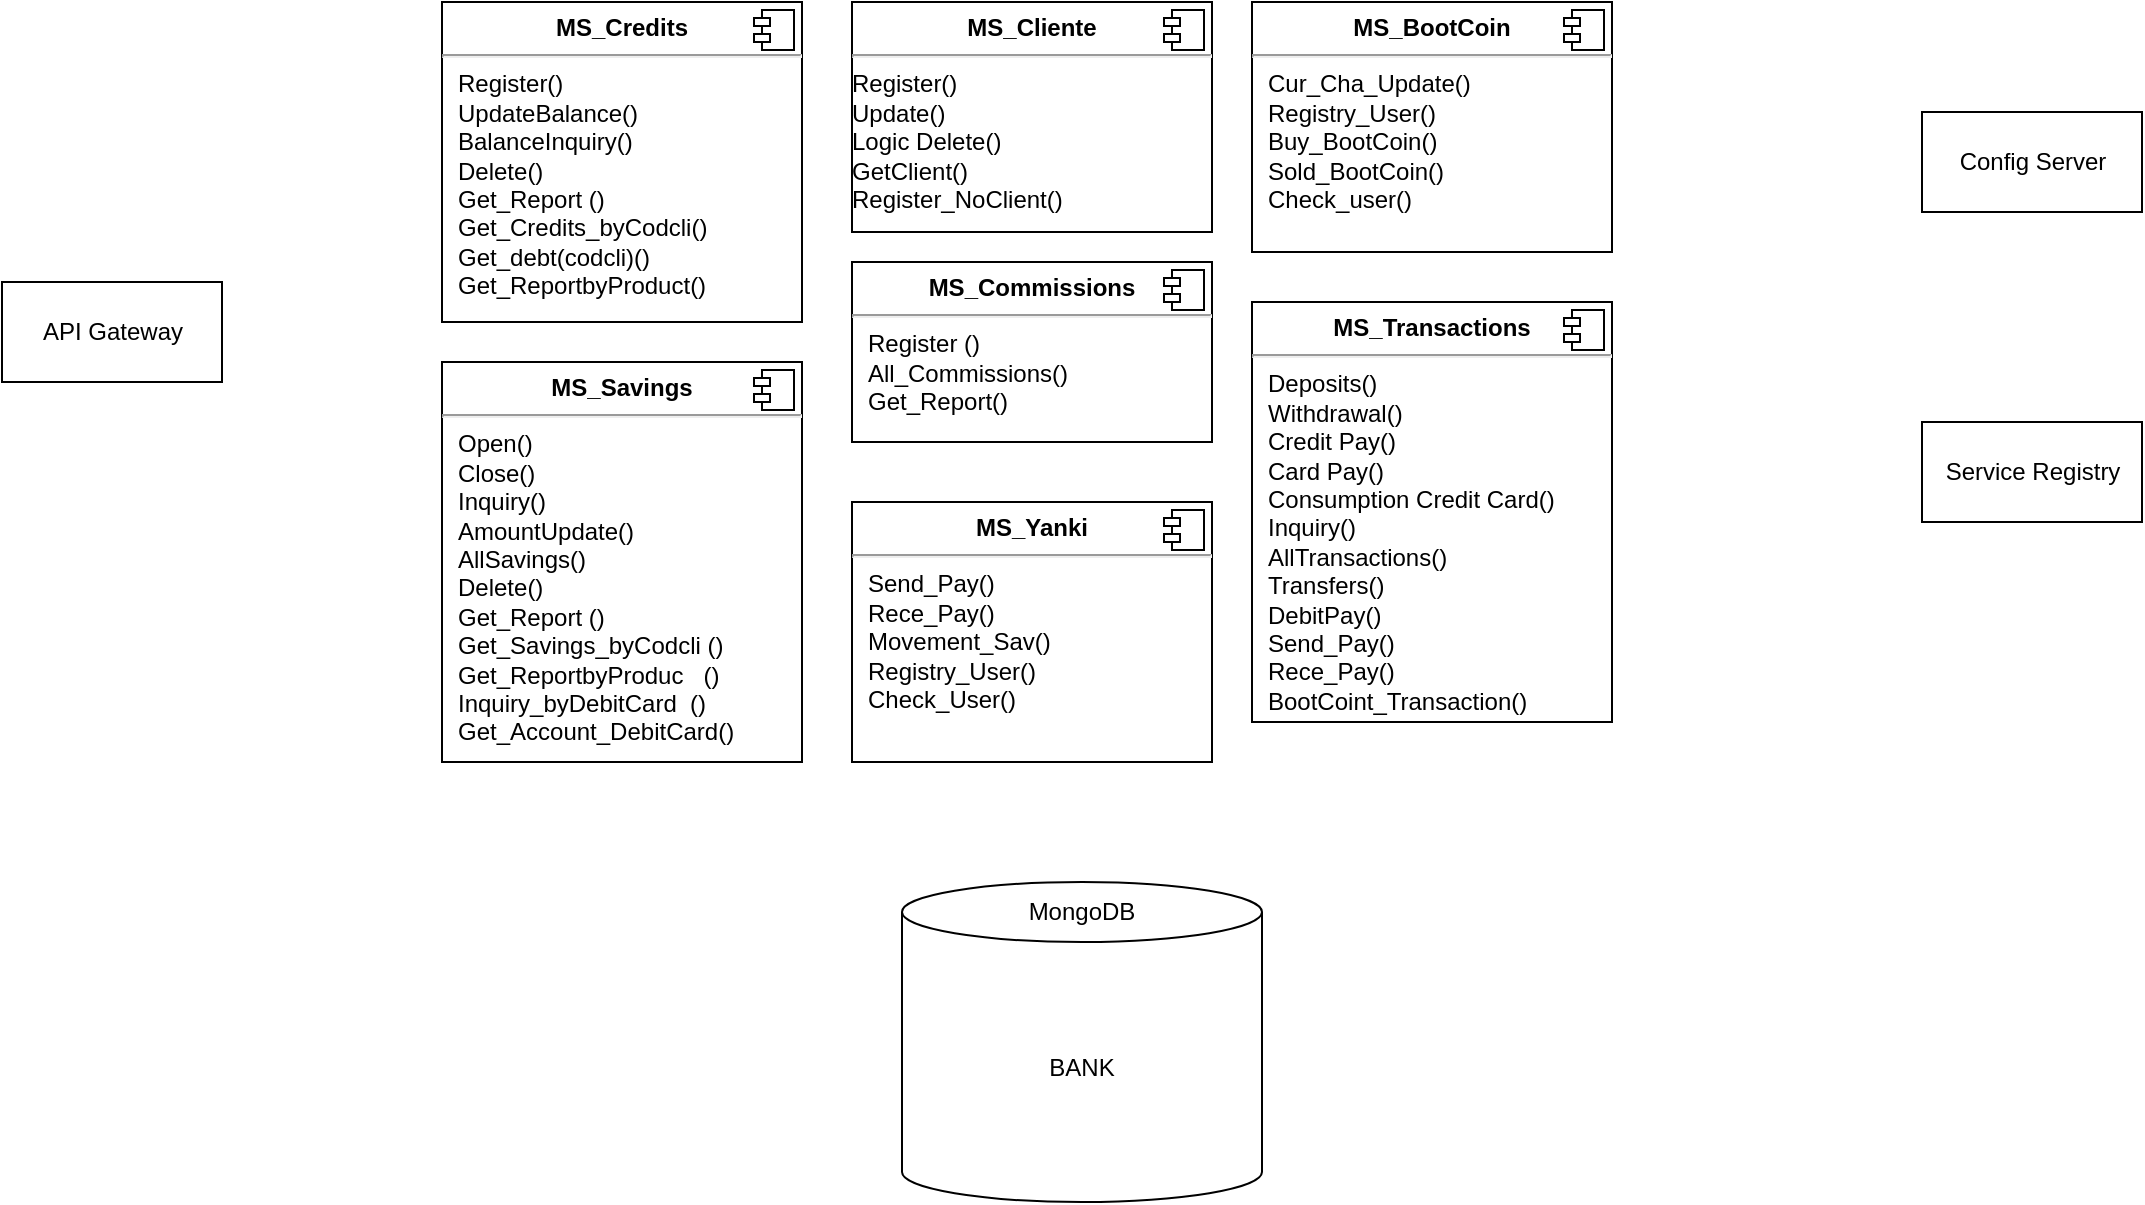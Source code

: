 <mxfile version="20.2.0" type="device"><diagram id="MXFA_0qv1_VHIxPZkJlj" name="Page-1"><mxGraphModel dx="1278" dy="547" grid="1" gridSize="10" guides="1" tooltips="1" connect="1" arrows="1" fold="1" page="1" pageScale="1" pageWidth="1169" pageHeight="827" math="0" shadow="0"><root><mxCell id="0"/><mxCell id="1" parent="0"/><mxCell id="qdt_eq3C3awp7b43roMQ-6" value="&lt;p style=&quot;margin:0px;margin-top:6px;text-align:center;&quot;&gt;&lt;b&gt;MS_Savings&lt;/b&gt;&lt;br&gt;&lt;/p&gt;&lt;hr&gt;&lt;p style=&quot;margin:0px;margin-left:8px;&quot;&gt;Open()&lt;br&gt;Close()&lt;/p&gt;&lt;p style=&quot;margin:0px;margin-left:8px;&quot;&gt;Inquiry()&lt;br&gt;&lt;/p&gt;&lt;p style=&quot;margin:0px;margin-left:8px;&quot;&gt;AmountUpdate()&lt;br&gt;&lt;/p&gt;&lt;p style=&quot;margin:0px;margin-left:8px;&quot;&gt;AllSavings()&lt;br&gt;&lt;/p&gt;&lt;p style=&quot;margin:0px;margin-left:8px;&quot;&gt;Delete()&lt;/p&gt;&lt;p style=&quot;margin:0px;margin-left:8px;&quot;&gt;Get_Report&lt;span style=&quot;&quot;&gt;&#9;&#9;&lt;/span&gt;()&lt;/p&gt;&lt;p style=&quot;margin:0px;margin-left:8px;&quot;&gt;Get_Savings_byCodcli ()&lt;/p&gt;&lt;p style=&quot;margin:0px;margin-left:8px;&quot;&gt;Get_ReportbyProduc&amp;nbsp; &amp;nbsp;()&lt;/p&gt;&lt;p style=&quot;margin:0px;margin-left:8px;&quot;&gt;Inquiry_byDebitCard&amp;nbsp; ()&lt;/p&gt;&lt;p style=&quot;margin:0px;margin-left:8px;&quot;&gt;Get_Account_DebitCard()&lt;/p&gt;&lt;p style=&quot;margin:0px;margin-left:8px;&quot;&gt;&lt;br&gt;&lt;/p&gt;" style="align=left;overflow=fill;html=1;dropTarget=0;" parent="1" vertex="1"><mxGeometry x="250" y="230" width="180" height="200" as="geometry"/></mxCell><mxCell id="qdt_eq3C3awp7b43roMQ-7" value="" style="shape=component;jettyWidth=8;jettyHeight=4;" parent="qdt_eq3C3awp7b43roMQ-6" vertex="1"><mxGeometry x="1" width="20" height="20" relative="1" as="geometry"><mxPoint x="-24" y="4" as="offset"/></mxGeometry></mxCell><mxCell id="qdt_eq3C3awp7b43roMQ-8" value="&lt;p style=&quot;margin:0px;margin-top:6px;text-align:center;&quot;&gt;&lt;b&gt;MS_Credits&lt;/b&gt;&lt;br&gt;&lt;/p&gt;&lt;hr&gt;&lt;p style=&quot;margin:0px;margin-left:8px;&quot;&gt;Register()&lt;/p&gt;&lt;p style=&quot;margin:0px;margin-left:8px;&quot;&gt;UpdateBalance()&lt;/p&gt;&lt;p style=&quot;margin:0px;margin-left:8px;&quot;&gt;BalanceInquiry()&lt;/p&gt;&lt;p style=&quot;margin:0px;margin-left:8px;&quot;&gt;Delete()&lt;/p&gt;&lt;p style=&quot;margin:0px;margin-left:8px;&quot;&gt;Get_Report&lt;span style=&quot;&quot;&gt;&#9;&lt;/span&gt;()&lt;/p&gt;&lt;p style=&quot;margin:0px;margin-left:8px;&quot;&gt;Get_Credits_byCodcli()&lt;/p&gt;&lt;p style=&quot;margin:0px;margin-left:8px;&quot;&gt;Get_debt(codcli)()&lt;/p&gt;&lt;p style=&quot;margin:0px;margin-left:8px;&quot;&gt;Get_ReportbyProduct()&lt;/p&gt;" style="align=left;overflow=fill;html=1;dropTarget=0;" parent="1" vertex="1"><mxGeometry x="250" y="50" width="180" height="160" as="geometry"/></mxCell><mxCell id="qdt_eq3C3awp7b43roMQ-9" value="" style="shape=component;jettyWidth=8;jettyHeight=4;" parent="qdt_eq3C3awp7b43roMQ-8" vertex="1"><mxGeometry x="1" width="20" height="20" relative="1" as="geometry"><mxPoint x="-24" y="4" as="offset"/></mxGeometry></mxCell><mxCell id="qdt_eq3C3awp7b43roMQ-10" value="&lt;p style=&quot;margin:0px;margin-top:6px;text-align:center;&quot;&gt;&lt;b&gt;MS_Transactions&lt;/b&gt;&lt;br&gt;&lt;/p&gt;&lt;hr&gt;&lt;p style=&quot;margin:0px;margin-left:8px;&quot;&gt;Deposits()&lt;/p&gt;&lt;p style=&quot;margin:0px;margin-left:8px;&quot;&gt;Withdrawal()&lt;/p&gt;&lt;p style=&quot;margin:0px;margin-left:8px;&quot;&gt;Credit Pay()&lt;/p&gt;&lt;p style=&quot;margin:0px;margin-left:8px;&quot;&gt;Card Pay()&lt;/p&gt;&lt;p style=&quot;margin:0px;margin-left:8px;&quot;&gt;Consumption Credit Card()&lt;/p&gt;&lt;p style=&quot;margin:0px;margin-left:8px;&quot;&gt;Inquiry()&lt;/p&gt;&lt;p style=&quot;margin:0px;margin-left:8px;&quot;&gt;AllTransactions()&lt;br&gt;&lt;/p&gt;&lt;p style=&quot;margin:0px;margin-left:8px;&quot;&gt;Transfers()&lt;/p&gt;&lt;p style=&quot;margin:0px;margin-left:8px;&quot;&gt;DebitPay()&lt;/p&gt;&lt;p style=&quot;margin:0px;margin-left:8px;&quot;&gt;Send_Pay()&lt;/p&gt;&lt;p style=&quot;margin:0px;margin-left:8px;&quot;&gt;Rece_Pay()&lt;/p&gt;&lt;p style=&quot;margin:0px;margin-left:8px;&quot;&gt;BootCoint_Transaction()&lt;/p&gt;" style="align=left;overflow=fill;html=1;dropTarget=0;" parent="1" vertex="1"><mxGeometry x="655" y="200" width="180" height="210" as="geometry"/></mxCell><mxCell id="qdt_eq3C3awp7b43roMQ-11" value="" style="shape=component;jettyWidth=8;jettyHeight=4;" parent="qdt_eq3C3awp7b43roMQ-10" vertex="1"><mxGeometry x="1" width="20" height="20" relative="1" as="geometry"><mxPoint x="-24" y="4" as="offset"/></mxGeometry></mxCell><mxCell id="qdt_eq3C3awp7b43roMQ-12" value="&lt;p style=&quot;margin:0px;margin-top:6px;text-align:center;&quot;&gt;&lt;b&gt;MS_Cliente&lt;/b&gt;&lt;br&gt;&lt;/p&gt;&lt;hr&gt;&lt;p style=&quot;margin:0px;margin-left:8px;&quot;&gt;&lt;/p&gt;&lt;div&gt;Register()&lt;/div&gt;&lt;div&gt;Update()&lt;/div&gt;&lt;div&gt;Logic Delete()&lt;/div&gt;&lt;div&gt;GetClient()&lt;/div&gt;&lt;div&gt;Register_NoClient()&lt;/div&gt;&lt;table width=&quot;118&quot; cellspacing=&quot;0&quot; cellpadding=&quot;0&quot; border=&quot;0&quot;&gt;&lt;tbody&gt;&lt;tr style=&quot;height:14.4pt&quot; height=&quot;19&quot;&gt;&lt;td style=&quot;height:14.4pt;width:88pt&quot; width=&quot;118&quot; class=&quot;xl63&quot; height=&quot;19&quot;&gt;&lt;br&gt;&lt;/td&gt;&lt;/tr&gt;&lt;/tbody&gt;&lt;/table&gt;" style="align=left;overflow=fill;html=1;dropTarget=0;" parent="1" vertex="1"><mxGeometry x="455" y="50" width="180" height="115" as="geometry"/></mxCell><mxCell id="qdt_eq3C3awp7b43roMQ-13" value="" style="shape=component;jettyWidth=8;jettyHeight=4;" parent="qdt_eq3C3awp7b43roMQ-12" vertex="1"><mxGeometry x="1" width="20" height="20" relative="1" as="geometry"><mxPoint x="-24" y="4" as="offset"/></mxGeometry></mxCell><mxCell id="RnWWWoK5DZg5ueAYQ8s0-1" value="&lt;p style=&quot;margin:0px;margin-top:6px;text-align:center;&quot;&gt;&lt;b&gt;MS_Commissions&lt;/b&gt;&lt;br&gt;&lt;/p&gt;&lt;hr&gt;&lt;p style=&quot;margin:0px;margin-left:8px;&quot;&gt;Register ()&lt;/p&gt;&lt;p style=&quot;margin:0px;margin-left:8px;&quot;&gt;All_Commissions()&lt;/p&gt;&lt;p style=&quot;margin:0px;margin-left:8px;&quot;&gt;Get_Report()&lt;/p&gt;" style="align=left;overflow=fill;html=1;dropTarget=0;" parent="1" vertex="1"><mxGeometry x="455" y="180" width="180" height="90" as="geometry"/></mxCell><mxCell id="RnWWWoK5DZg5ueAYQ8s0-2" value="" style="shape=component;jettyWidth=8;jettyHeight=4;" parent="RnWWWoK5DZg5ueAYQ8s0-1" vertex="1"><mxGeometry x="1" width="20" height="20" relative="1" as="geometry"><mxPoint x="-24" y="4" as="offset"/></mxGeometry></mxCell><mxCell id="BxVoLrNK21xBeTfn29bT-1" value="&lt;p style=&quot;margin:0px;margin-top:6px;text-align:center;&quot;&gt;&lt;b&gt;MS_Yanki&lt;/b&gt;&lt;br&gt;&lt;/p&gt;&lt;hr&gt;&lt;p style=&quot;margin:0px;margin-left:8px;&quot;&gt;Send_Pay()&lt;/p&gt;&lt;p style=&quot;margin:0px;margin-left:8px;&quot;&gt;Rece_Pay()&lt;/p&gt;&lt;p style=&quot;margin:0px;margin-left:8px;&quot;&gt;Movement_Sav()&lt;/p&gt;&lt;p style=&quot;margin:0px;margin-left:8px;&quot;&gt;Registry_User()&lt;/p&gt;&lt;p style=&quot;margin:0px;margin-left:8px;&quot;&gt;Check_User()&lt;/p&gt;" style="align=left;overflow=fill;html=1;dropTarget=0;" vertex="1" parent="1"><mxGeometry x="455" y="300" width="180" height="130" as="geometry"/></mxCell><mxCell id="BxVoLrNK21xBeTfn29bT-2" value="" style="shape=component;jettyWidth=8;jettyHeight=4;" vertex="1" parent="BxVoLrNK21xBeTfn29bT-1"><mxGeometry x="1" width="20" height="20" relative="1" as="geometry"><mxPoint x="-24" y="4" as="offset"/></mxGeometry></mxCell><mxCell id="BxVoLrNK21xBeTfn29bT-3" value="&lt;p style=&quot;margin:0px;margin-top:6px;text-align:center;&quot;&gt;&lt;b&gt;MS_BootCoin&lt;/b&gt;&lt;br&gt;&lt;/p&gt;&lt;hr&gt;&lt;p style=&quot;margin:0px;margin-left:8px;&quot;&gt;Cur_Cha_Update()&lt;/p&gt;&lt;p style=&quot;margin:0px;margin-left:8px;&quot;&gt;Registry_User()&lt;/p&gt;&lt;p style=&quot;margin:0px;margin-left:8px;&quot;&gt;Buy_BootCoin()&lt;/p&gt;&lt;p style=&quot;margin:0px;margin-left:8px;&quot;&gt;Sold_BootCoin()&lt;/p&gt;&lt;p style=&quot;margin:0px;margin-left:8px;&quot;&gt;Check_user()&lt;/p&gt;&lt;div&gt;&lt;br&gt;&lt;/div&gt;" style="align=left;overflow=fill;html=1;dropTarget=0;" vertex="1" parent="1"><mxGeometry x="655" y="50" width="180" height="125" as="geometry"/></mxCell><mxCell id="BxVoLrNK21xBeTfn29bT-4" value="" style="shape=component;jettyWidth=8;jettyHeight=4;" vertex="1" parent="BxVoLrNK21xBeTfn29bT-3"><mxGeometry x="1" width="20" height="20" relative="1" as="geometry"><mxPoint x="-24" y="4" as="offset"/></mxGeometry></mxCell><mxCell id="BxVoLrNK21xBeTfn29bT-6" value="API Gateway" style="html=1;" vertex="1" parent="1"><mxGeometry x="30" y="190" width="110" height="50" as="geometry"/></mxCell><mxCell id="BxVoLrNK21xBeTfn29bT-7" value="Config Server" style="html=1;" vertex="1" parent="1"><mxGeometry x="990" y="105" width="110" height="50" as="geometry"/></mxCell><mxCell id="BxVoLrNK21xBeTfn29bT-8" value="Service Registry" style="html=1;" vertex="1" parent="1"><mxGeometry x="990" y="260" width="110" height="50" as="geometry"/></mxCell><mxCell id="BxVoLrNK21xBeTfn29bT-9" value="BANK" style="shape=cylinder3;whiteSpace=wrap;html=1;boundedLbl=1;backgroundOutline=1;size=15;" vertex="1" parent="1"><mxGeometry x="480" y="490" width="180" height="160" as="geometry"/></mxCell><mxCell id="BxVoLrNK21xBeTfn29bT-10" value="MongoDB" style="text;html=1;strokeColor=none;fillColor=none;align=center;verticalAlign=middle;whiteSpace=wrap;rounded=0;" vertex="1" parent="1"><mxGeometry x="540" y="490" width="60" height="30" as="geometry"/></mxCell></root></mxGraphModel></diagram></mxfile>